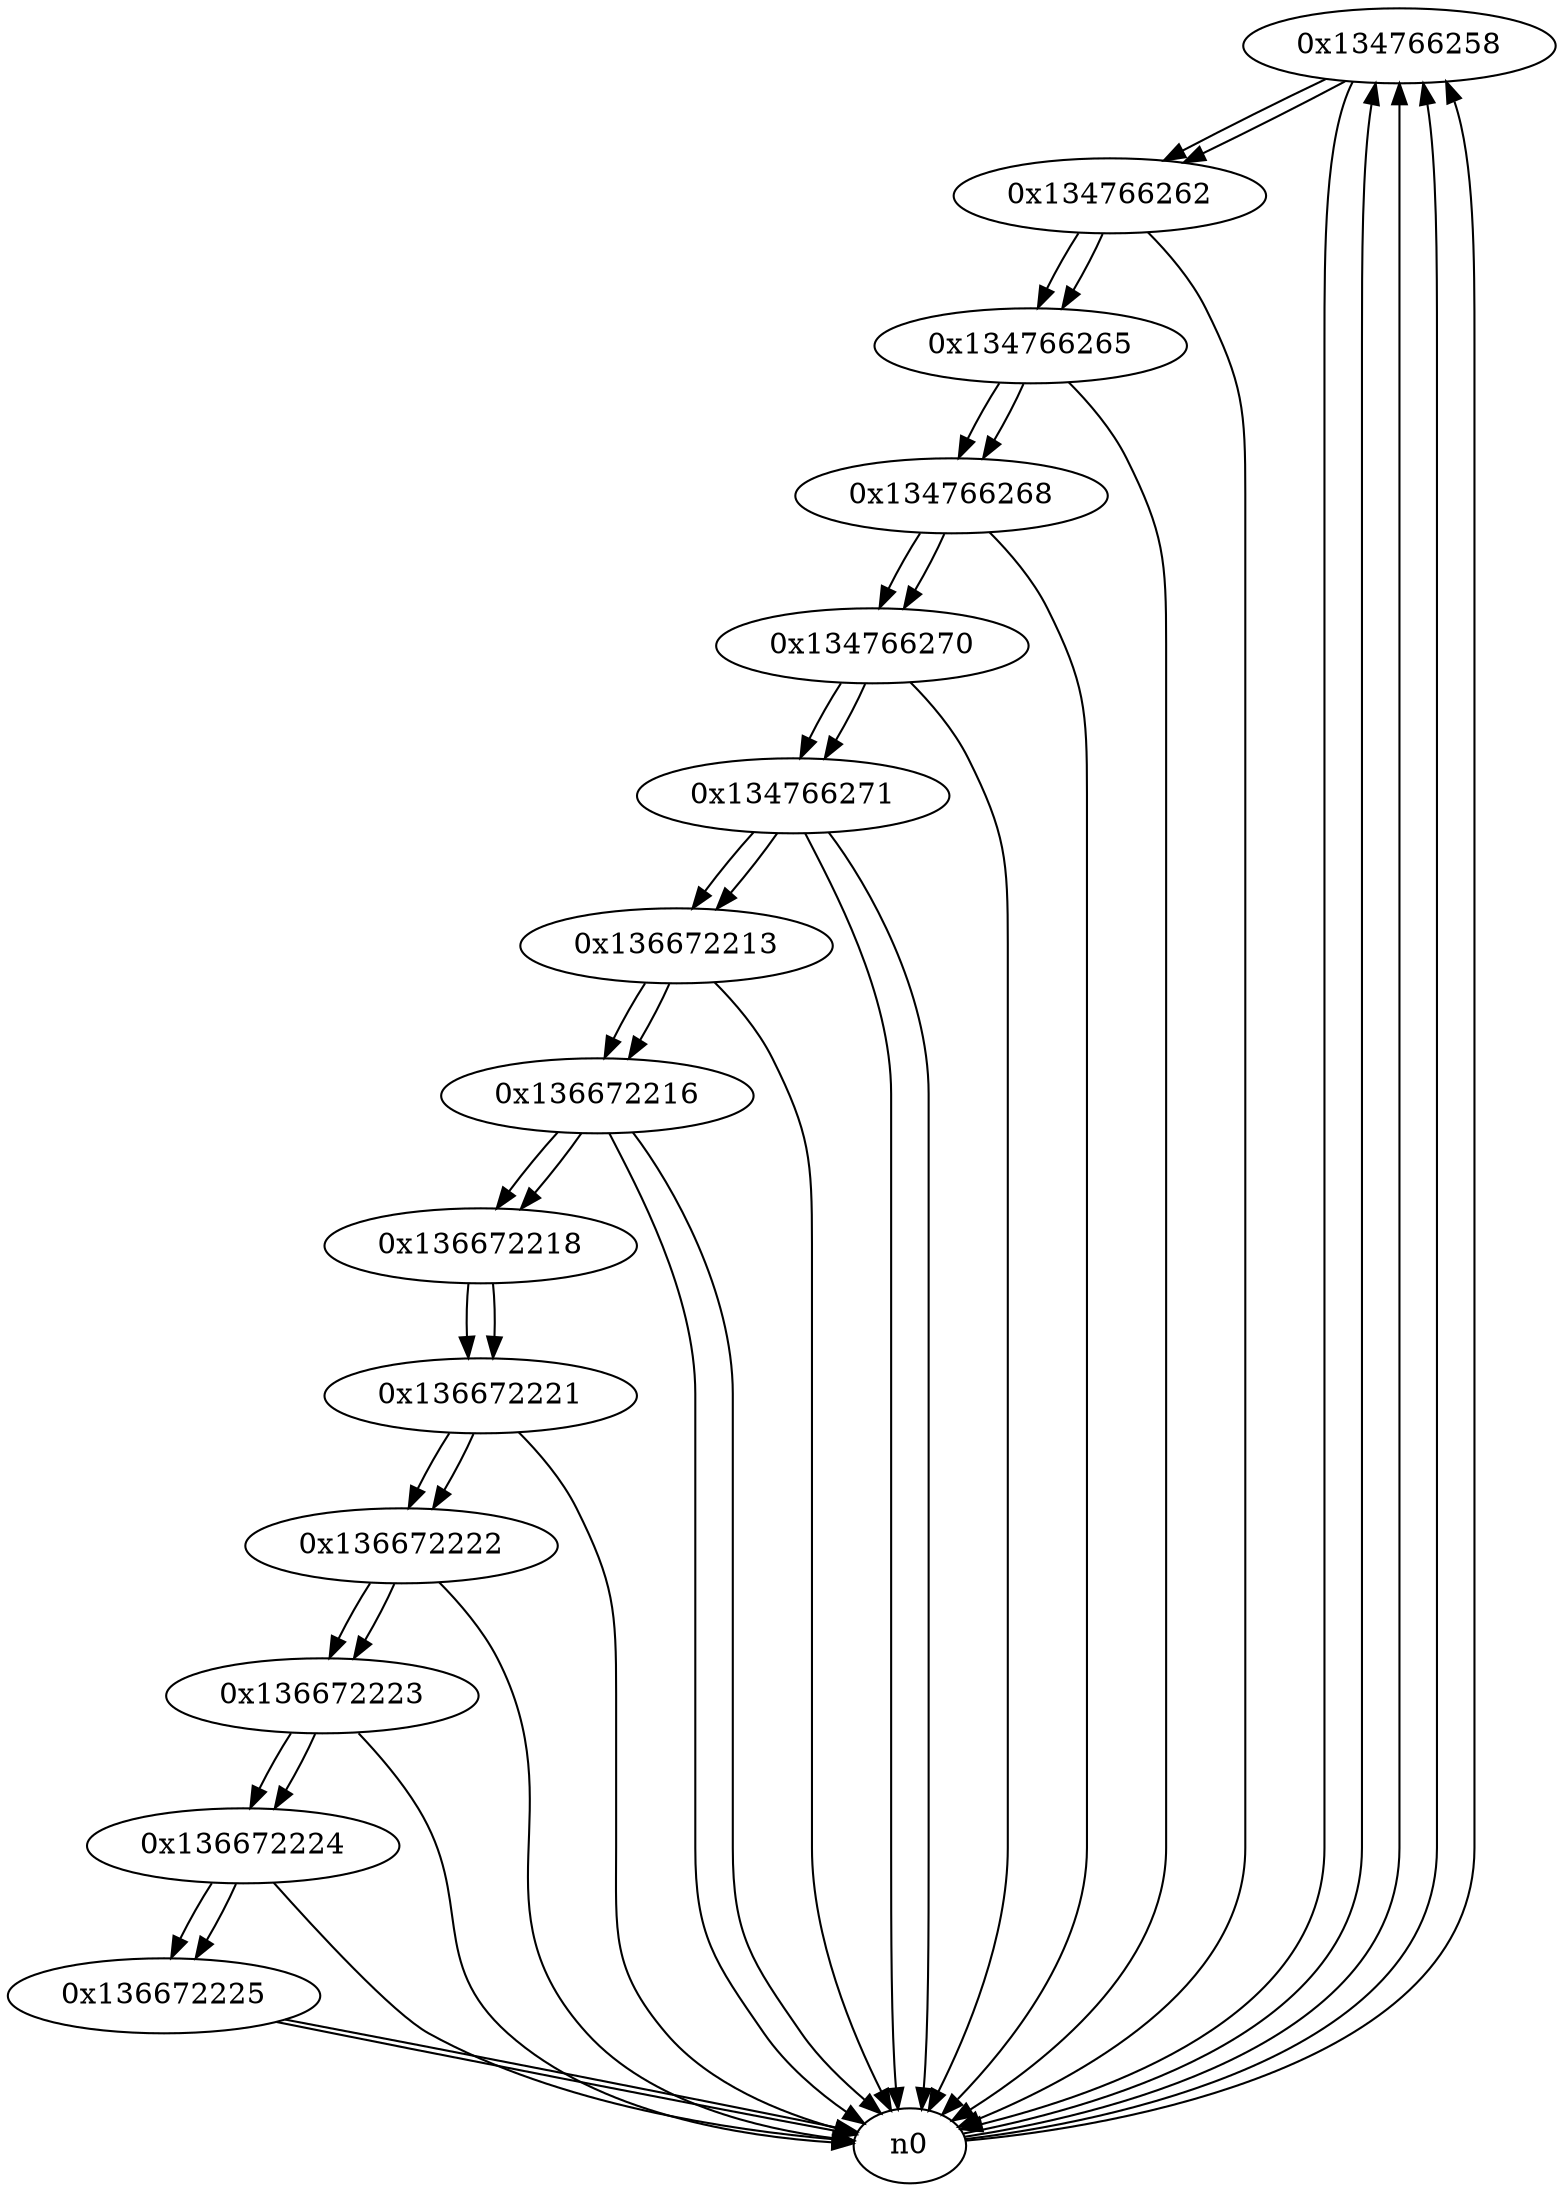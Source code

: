 digraph G{
/* nodes */
  n1 [label="0x134766258"]
  n2 [label="0x134766262"]
  n3 [label="0x134766265"]
  n4 [label="0x134766268"]
  n5 [label="0x134766270"]
  n6 [label="0x134766271"]
  n7 [label="0x136672213"]
  n8 [label="0x136672216"]
  n9 [label="0x136672218"]
  n10 [label="0x136672221"]
  n11 [label="0x136672222"]
  n12 [label="0x136672223"]
  n13 [label="0x136672224"]
  n14 [label="0x136672225"]
/* edges */
n1 -> n2;
n1 -> n0;
n0 -> n1;
n0 -> n1;
n0 -> n1;
n0 -> n1;
n2 -> n3;
n2 -> n0;
n1 -> n2;
n3 -> n4;
n3 -> n0;
n2 -> n3;
n4 -> n5;
n4 -> n0;
n3 -> n4;
n5 -> n6;
n5 -> n0;
n4 -> n5;
n6 -> n0;
n6 -> n7;
n6 -> n0;
n5 -> n6;
n7 -> n8;
n7 -> n0;
n6 -> n7;
n8 -> n9;
n8 -> n0;
n8 -> n0;
n7 -> n8;
n9 -> n10;
n8 -> n9;
n10 -> n11;
n10 -> n0;
n9 -> n10;
n11 -> n12;
n11 -> n0;
n10 -> n11;
n12 -> n13;
n12 -> n0;
n11 -> n12;
n13 -> n14;
n13 -> n0;
n12 -> n13;
n14 -> n0;
n14 -> n0;
n13 -> n14;
}
